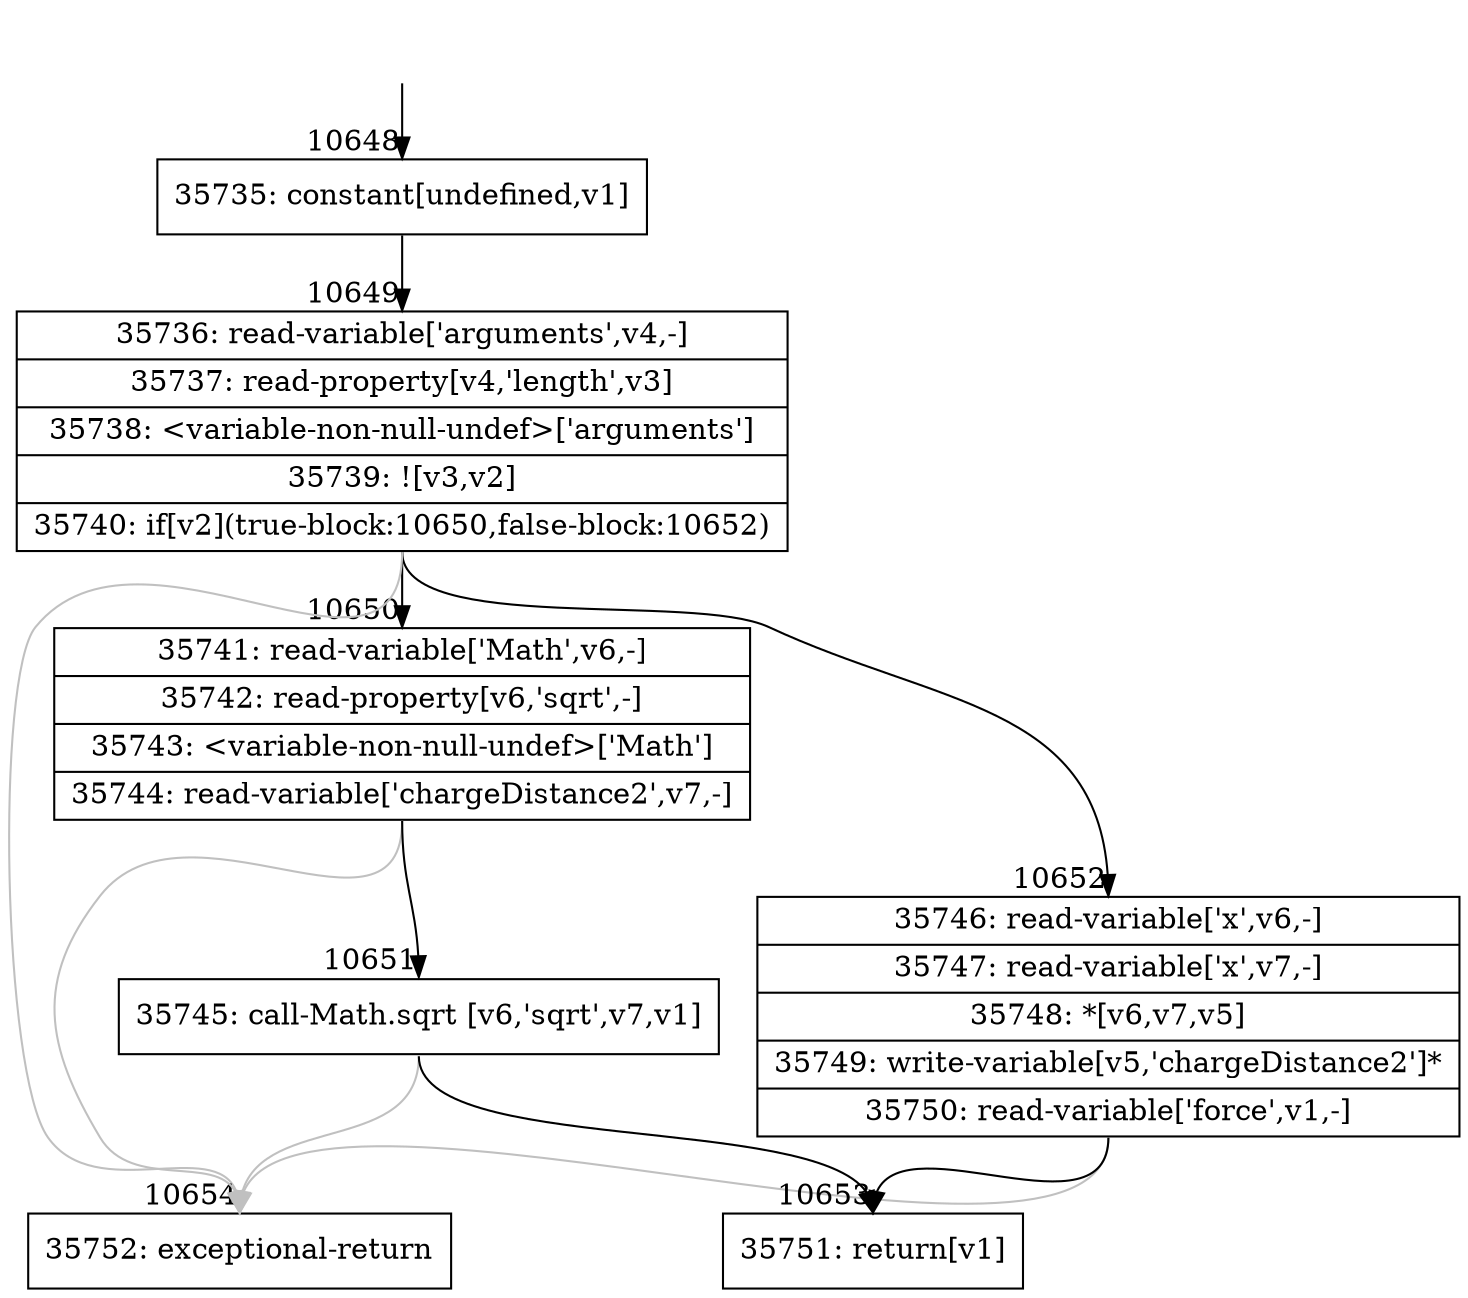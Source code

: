 digraph {
rankdir="TD"
BB_entry980[shape=none,label=""];
BB_entry980 -> BB10648 [tailport=s, headport=n, headlabel="    10648"]
BB10648 [shape=record label="{35735: constant[undefined,v1]}" ] 
BB10648 -> BB10649 [tailport=s, headport=n, headlabel="      10649"]
BB10649 [shape=record label="{35736: read-variable['arguments',v4,-]|35737: read-property[v4,'length',v3]|35738: \<variable-non-null-undef\>['arguments']|35739: ![v3,v2]|35740: if[v2](true-block:10650,false-block:10652)}" ] 
BB10649 -> BB10650 [tailport=s, headport=n, headlabel="      10650"]
BB10649 -> BB10652 [tailport=s, headport=n, headlabel="      10652"]
BB10649 -> BB10654 [tailport=s, headport=n, color=gray, headlabel="      10654"]
BB10650 [shape=record label="{35741: read-variable['Math',v6,-]|35742: read-property[v6,'sqrt',-]|35743: \<variable-non-null-undef\>['Math']|35744: read-variable['chargeDistance2',v7,-]}" ] 
BB10650 -> BB10651 [tailport=s, headport=n, headlabel="      10651"]
BB10650 -> BB10654 [tailport=s, headport=n, color=gray]
BB10651 [shape=record label="{35745: call-Math.sqrt [v6,'sqrt',v7,v1]}" ] 
BB10651 -> BB10653 [tailport=s, headport=n, headlabel="      10653"]
BB10651 -> BB10654 [tailport=s, headport=n, color=gray]
BB10652 [shape=record label="{35746: read-variable['x',v6,-]|35747: read-variable['x',v7,-]|35748: *[v6,v7,v5]|35749: write-variable[v5,'chargeDistance2']*|35750: read-variable['force',v1,-]}" ] 
BB10652 -> BB10653 [tailport=s, headport=n]
BB10652 -> BB10654 [tailport=s, headport=n, color=gray]
BB10653 [shape=record label="{35751: return[v1]}" ] 
BB10654 [shape=record label="{35752: exceptional-return}" ] 
//#$~ 6329
}
